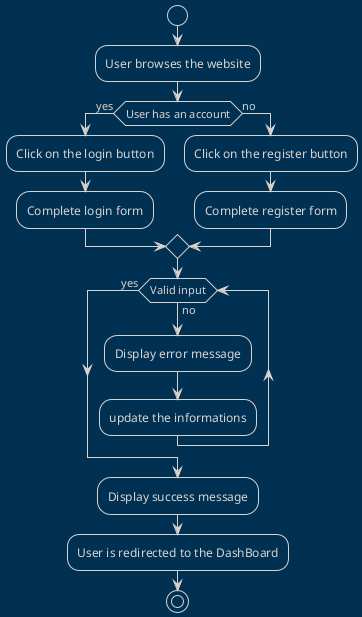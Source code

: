 @startuml activity login and register
!theme blueprint
start
:User browses the website;

if(User has an account) then (yes)
:Click on the login button;
:Complete login form;

else (no)
:Click on the register button;
:Complete register form;
endif
while(Valid input) is (no)
:Display error message;
:update the informations;

endwhile (yes)
:Display success message;

:User is redirected to the DashBoard;
stop

@enduml